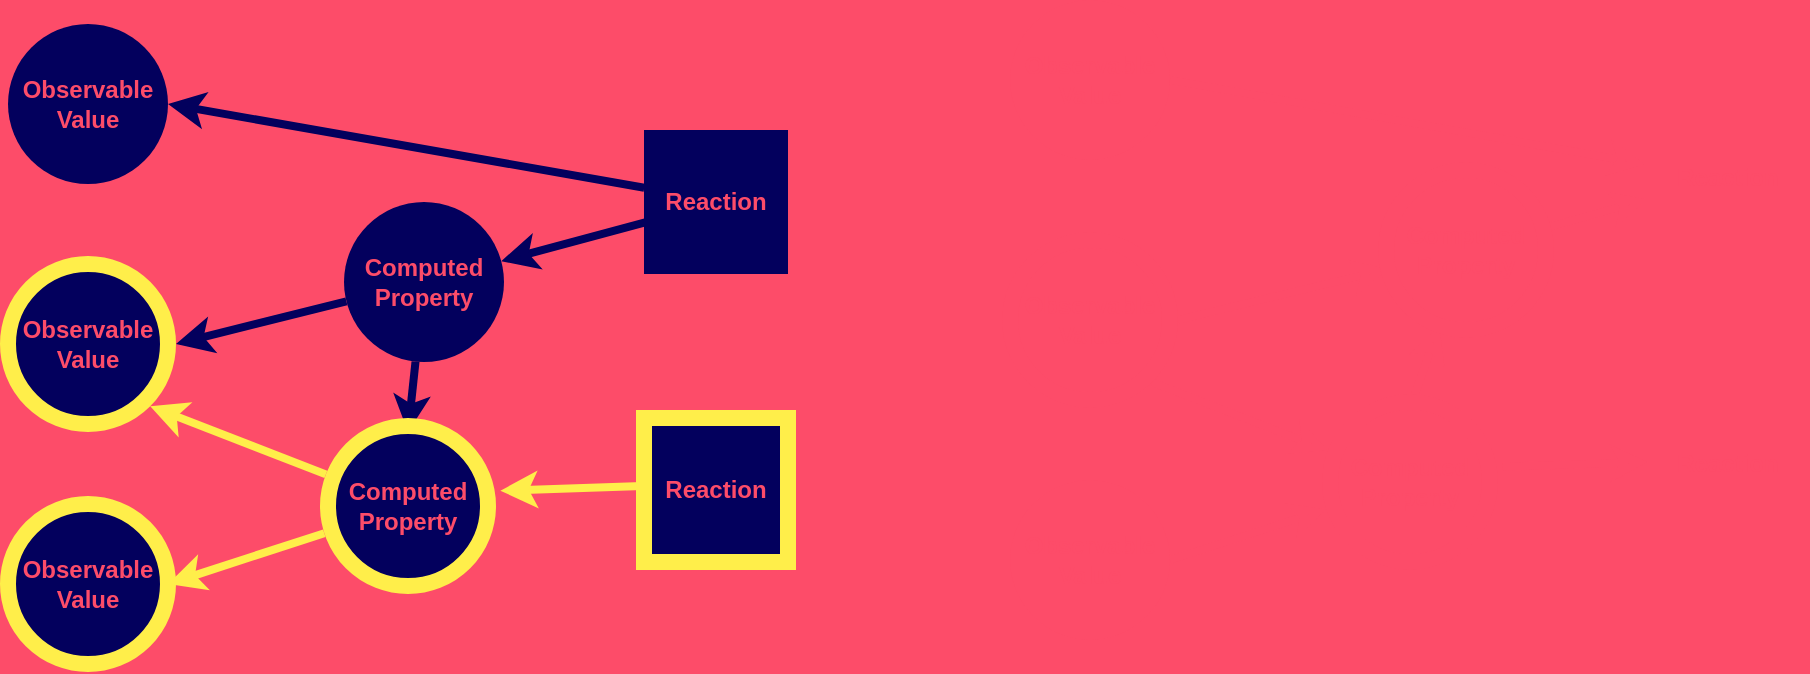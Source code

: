 <mxfile version="11.2.5" type="device" pages="1"><diagram id="0ff0392e-6119-2f87-a4b0-6f516b0cbbb7" name="Page-1"><mxGraphModel dx="1130" dy="745" grid="0" gridSize="10" guides="1" tooltips="1" connect="1" arrows="1" fold="1" page="0" pageScale="1" pageWidth="1600" pageHeight="1400" background="#FD4C69" math="0" shadow="0"><root><mxCell id="0"/><mxCell id="1" parent="0"/><mxCell id="2" value="Observable Value" style="ellipse;whiteSpace=wrap;aspect=fixed;fillColor=#03005D;strokeColor=none;strokeWidth=8;fontStyle=1;fontColor=#FD4C69;dashed=1;dashPattern=1 1;" parent="1" vertex="1"><mxGeometry x="26" y="85" width="80" height="80" as="geometry"/></mxCell><mxCell id="4" value="Observable Value" style="ellipse;whiteSpace=wrap;aspect=fixed;fillColor=#03005D;strokeColor=#FFEE4A;fontStyle=1;strokeWidth=8;fontColor=#FD4C69;" parent="1" vertex="1"><mxGeometry x="26" y="325" width="80" height="80" as="geometry"/></mxCell><mxCell id="16" style="edgeStyle=none;rounded=0;entryX=1;entryY=1;jettySize=auto;orthogonalLoop=1;strokeWidth=4;fillColor=#dae8fc;strokeColor=#FFEE4A;" parent="1" source="6" target="3" edge="1"><mxGeometry relative="1" as="geometry"/></mxCell><mxCell id="17" style="edgeStyle=none;rounded=0;entryX=1;entryY=0.5;jettySize=auto;orthogonalLoop=1;strokeWidth=4;fillColor=#dae8fc;strokeColor=#FFEE4A;" parent="1" source="6" target="4" edge="1"><mxGeometry relative="1" as="geometry"/></mxCell><mxCell id="14" style="edgeStyle=none;rounded=0;entryX=1;entryY=0.5;jettySize=auto;orthogonalLoop=1;strokeWidth=4;fillColor=#dae8fc;strokeColor=#03005D;" parent="1" target="2" edge="1"><mxGeometry relative="1" as="geometry"><mxPoint x="344.151" y="166.849" as="sourcePoint"/></mxGeometry></mxCell><mxCell id="19" style="edgeStyle=none;rounded=0;jettySize=auto;orthogonalLoop=1;strokeWidth=4;fillColor=#dae8fc;strokeColor=#03005D;" parent="1" target="9" edge="1"><mxGeometry relative="1" as="geometry"><mxPoint x="347.392" y="183.392" as="sourcePoint"/></mxGeometry></mxCell><mxCell id="18" style="edgeStyle=none;rounded=0;entryX=1.025;entryY=0.413;entryPerimeter=0;jettySize=auto;orthogonalLoop=1;strokeWidth=4;fillColor=#dae8fc;strokeColor=#FFEE4A;" parent="1" target="6" edge="1"><mxGeometry relative="1" as="geometry"><mxPoint x="343.013" y="316.034" as="sourcePoint"/></mxGeometry></mxCell><mxCell id="15" style="edgeStyle=none;rounded=0;entryX=1;entryY=0.5;jettySize=auto;orthogonalLoop=1;strokeWidth=4;fillColor=#dae8fc;strokeColor=#03005D;" parent="1" source="9" target="3" edge="1"><mxGeometry relative="1" as="geometry"/></mxCell><mxCell id="22" style="edgeStyle=none;rounded=0;entryX=0.5;entryY=0.08;jettySize=auto;orthogonalLoop=1;strokeWidth=4;fillColor=#dae8fc;strokeColor=#03005D;entryPerimeter=0;jumpSize=6;" parent="1" source="9" target="6" edge="1"><mxGeometry relative="1" as="geometry"/></mxCell><mxCell id="3" value="Observable Value" style="ellipse;whiteSpace=wrap;aspect=fixed;fillColor=#03005D;strokeColor=#FFEE4A;strokeWidth=8;fontStyle=1;perimeterSpacing=4;fontColor=#FD4C69;" parent="1" vertex="1"><mxGeometry x="26" y="205" width="80" height="80" as="geometry"/></mxCell><mxCell id="6" value="Computed Property" style="ellipse;whiteSpace=wrap;aspect=fixed;fillColor=#03005D;strokeColor=#FFEE4A;strokeWidth=8;fontStyle=1;fontColor=#FD4C69;perimeterSpacing=4;" parent="1" vertex="1"><mxGeometry x="186" y="286" width="80" height="80" as="geometry"/></mxCell><mxCell id="9" value="Computed Property" style="ellipse;whiteSpace=wrap;aspect=fixed;fillColor=#03005D;strokeColor=none;strokeWidth=8;fontColor=#FD4C69;fontStyle=1;perimeterSpacing=0;gradientColor=none;gradientDirection=east;dashed=1;dashPattern=1 1;" parent="1" vertex="1"><mxGeometry x="194" y="174" width="80" height="80" as="geometry"/></mxCell><mxCell id="40" value="Observable Value" style="ellipse;whiteSpace=wrap;aspect=fixed;fillColor=#FD4C69;strokeColor=none;strokeWidth=1;fontStyle=1;fontColor=#FD4C69;" parent="1" vertex="1"><mxGeometry x="527" y="73" width="80" height="80" as="geometry"/></mxCell><mxCell id="41" value="Observable Value" style="ellipse;whiteSpace=wrap;aspect=fixed;fillColor=#FD4C69;strokeColor=none;fontStyle=1;fontColor=#FD4C69;" parent="1" vertex="1"><mxGeometry x="527" y="313" width="80" height="80" as="geometry"/></mxCell><mxCell id="42" style="edgeStyle=none;rounded=0;entryX=1;entryY=1;jettySize=auto;orthogonalLoop=1;strokeWidth=4;fillColor=#dae8fc;strokeColor=#FD4C69;startArrow=classic;startFill=1;endArrow=none;endFill=0;" parent="1" source="50" target="49" edge="1"><mxGeometry relative="1" as="geometry"/></mxCell><mxCell id="43" style="edgeStyle=none;rounded=0;entryX=1;entryY=0.5;jettySize=auto;orthogonalLoop=1;strokeWidth=4;fillColor=#dae8fc;strokeColor=#FD4C69;startArrow=classic;startFill=1;endArrow=none;endFill=0;" parent="1" source="50" target="41" edge="1"><mxGeometry relative="1" as="geometry"/></mxCell><mxCell id="44" style="edgeStyle=none;rounded=0;entryX=1;entryY=0.5;jettySize=auto;orthogonalLoop=1;strokeWidth=4;fillColor=#dae8fc;strokeColor=#FD4C69;startArrow=classic;startFill=1;endArrow=none;endFill=0;" parent="1" target="40" edge="1"><mxGeometry relative="1" as="geometry"><mxPoint x="844.605" y="155.072" as="sourcePoint"/></mxGeometry></mxCell><mxCell id="45" style="edgeStyle=none;rounded=0;jettySize=auto;orthogonalLoop=1;strokeWidth=4;fillColor=#dae8fc;strokeColor=#FD4C69;endArrow=none;endFill=0;startArrow=classic;startFill=1;" parent="1" target="53" edge="1"><mxGeometry relative="1" as="geometry"><mxPoint x="845.448" y="172.663" as="sourcePoint"/></mxGeometry></mxCell><mxCell id="46" style="edgeStyle=none;rounded=0;entryX=1.025;entryY=0.413;entryPerimeter=0;jettySize=auto;orthogonalLoop=1;strokeWidth=4;fillColor=#dae8fc;strokeColor=#FD4C69;startArrow=classic;startFill=1;endArrow=none;endFill=0;" parent="1" target="50" edge="1"><mxGeometry relative="1" as="geometry"><mxPoint x="846.013" y="304.017" as="sourcePoint"/></mxGeometry></mxCell><mxCell id="47" style="edgeStyle=none;rounded=0;entryX=1;entryY=0.5;jettySize=auto;orthogonalLoop=1;strokeWidth=4;fillColor=#dae8fc;strokeColor=#FD4C69;startArrow=classic;startFill=1;endArrow=none;endFill=0;" parent="1" source="53" target="49" edge="1"><mxGeometry relative="1" as="geometry"/></mxCell><mxCell id="48" style="edgeStyle=none;rounded=0;entryX=0.5;entryY=0.08;jettySize=auto;orthogonalLoop=1;strokeWidth=4;fillColor=#dae8fc;strokeColor=#FD4C69;entryPerimeter=0;jumpSize=6;startArrow=classic;startFill=1;endArrow=none;endFill=0;" parent="1" source="53" target="50" edge="1"><mxGeometry relative="1" as="geometry"/></mxCell><mxCell id="49" value="Observable Value" style="ellipse;whiteSpace=wrap;aspect=fixed;fillColor=#FD4C69;strokeColor=#FD4C69;strokeWidth=8;fontStyle=1;perimeterSpacing=4;fontColor=#FD4C69;" parent="1" vertex="1"><mxGeometry x="527" y="193" width="80" height="80" as="geometry"/></mxCell><mxCell id="50" value="Computed Property" style="ellipse;whiteSpace=wrap;aspect=fixed;fillColor=#FD4C69;strokeColor=#FD4C69;strokeWidth=8;fontStyle=1;fontColor=#FD4C69;perimeterSpacing=4;" parent="1" vertex="1"><mxGeometry x="687" y="274" width="80" height="80" as="geometry"/></mxCell><mxCell id="53" value="Computed Property" style="ellipse;whiteSpace=wrap;aspect=fixed;fillColor=#FD4C69;strokeColor=#FD4C69;strokeWidth=8;fontColor=#FD4C69;fontStyle=1;perimeterSpacing=0;" parent="1" vertex="1"><mxGeometry x="715" y="158" width="80" height="80" as="geometry"/></mxCell><mxCell id="9olDpax5re3fcD1P3kPx-55" value="Reaction" style="whiteSpace=wrap;html=1;aspect=fixed;dashed=1;dashPattern=1 1;strokeColor=none;strokeWidth=8;fillColor=#03005D;fontFamily=Helvetica;fontColor=#FD4C69;fontStyle=1" vertex="1" parent="1"><mxGeometry x="344" y="138" width="72" height="72" as="geometry"/></mxCell><mxCell id="9olDpax5re3fcD1P3kPx-58" value="Reaction" style="whiteSpace=wrap;html=1;aspect=fixed;strokeColor=#FFEE4A;strokeWidth=8;fillColor=#03005D;fontFamily=Helvetica;fontColor=#FD4C69;fontStyle=1" vertex="1" parent="1"><mxGeometry x="344" y="282" width="72" height="72" as="geometry"/></mxCell><mxCell id="9olDpax5re3fcD1P3kPx-61" value="Reaction" style="whiteSpace=wrap;html=1;aspect=fixed;strokeColor=#FD4C69;strokeWidth=8;fillColor=#FD4C69;fontFamily=Helvetica;fontColor=#FD4C69;fontStyle=1" vertex="1" parent="1"><mxGeometry x="850" y="126" width="72" height="72" as="geometry"/></mxCell><mxCell id="9olDpax5re3fcD1P3kPx-62" value="Reaction" style="whiteSpace=wrap;html=1;aspect=fixed;strokeColor=#FD4C69;strokeWidth=8;fillColor=#FD4C69;fontFamily=Helvetica;fontColor=#FD4C69;fontStyle=1" vertex="1" parent="1"><mxGeometry x="850" y="269" width="72" height="72" as="geometry"/></mxCell></root></mxGraphModel></diagram></mxfile>